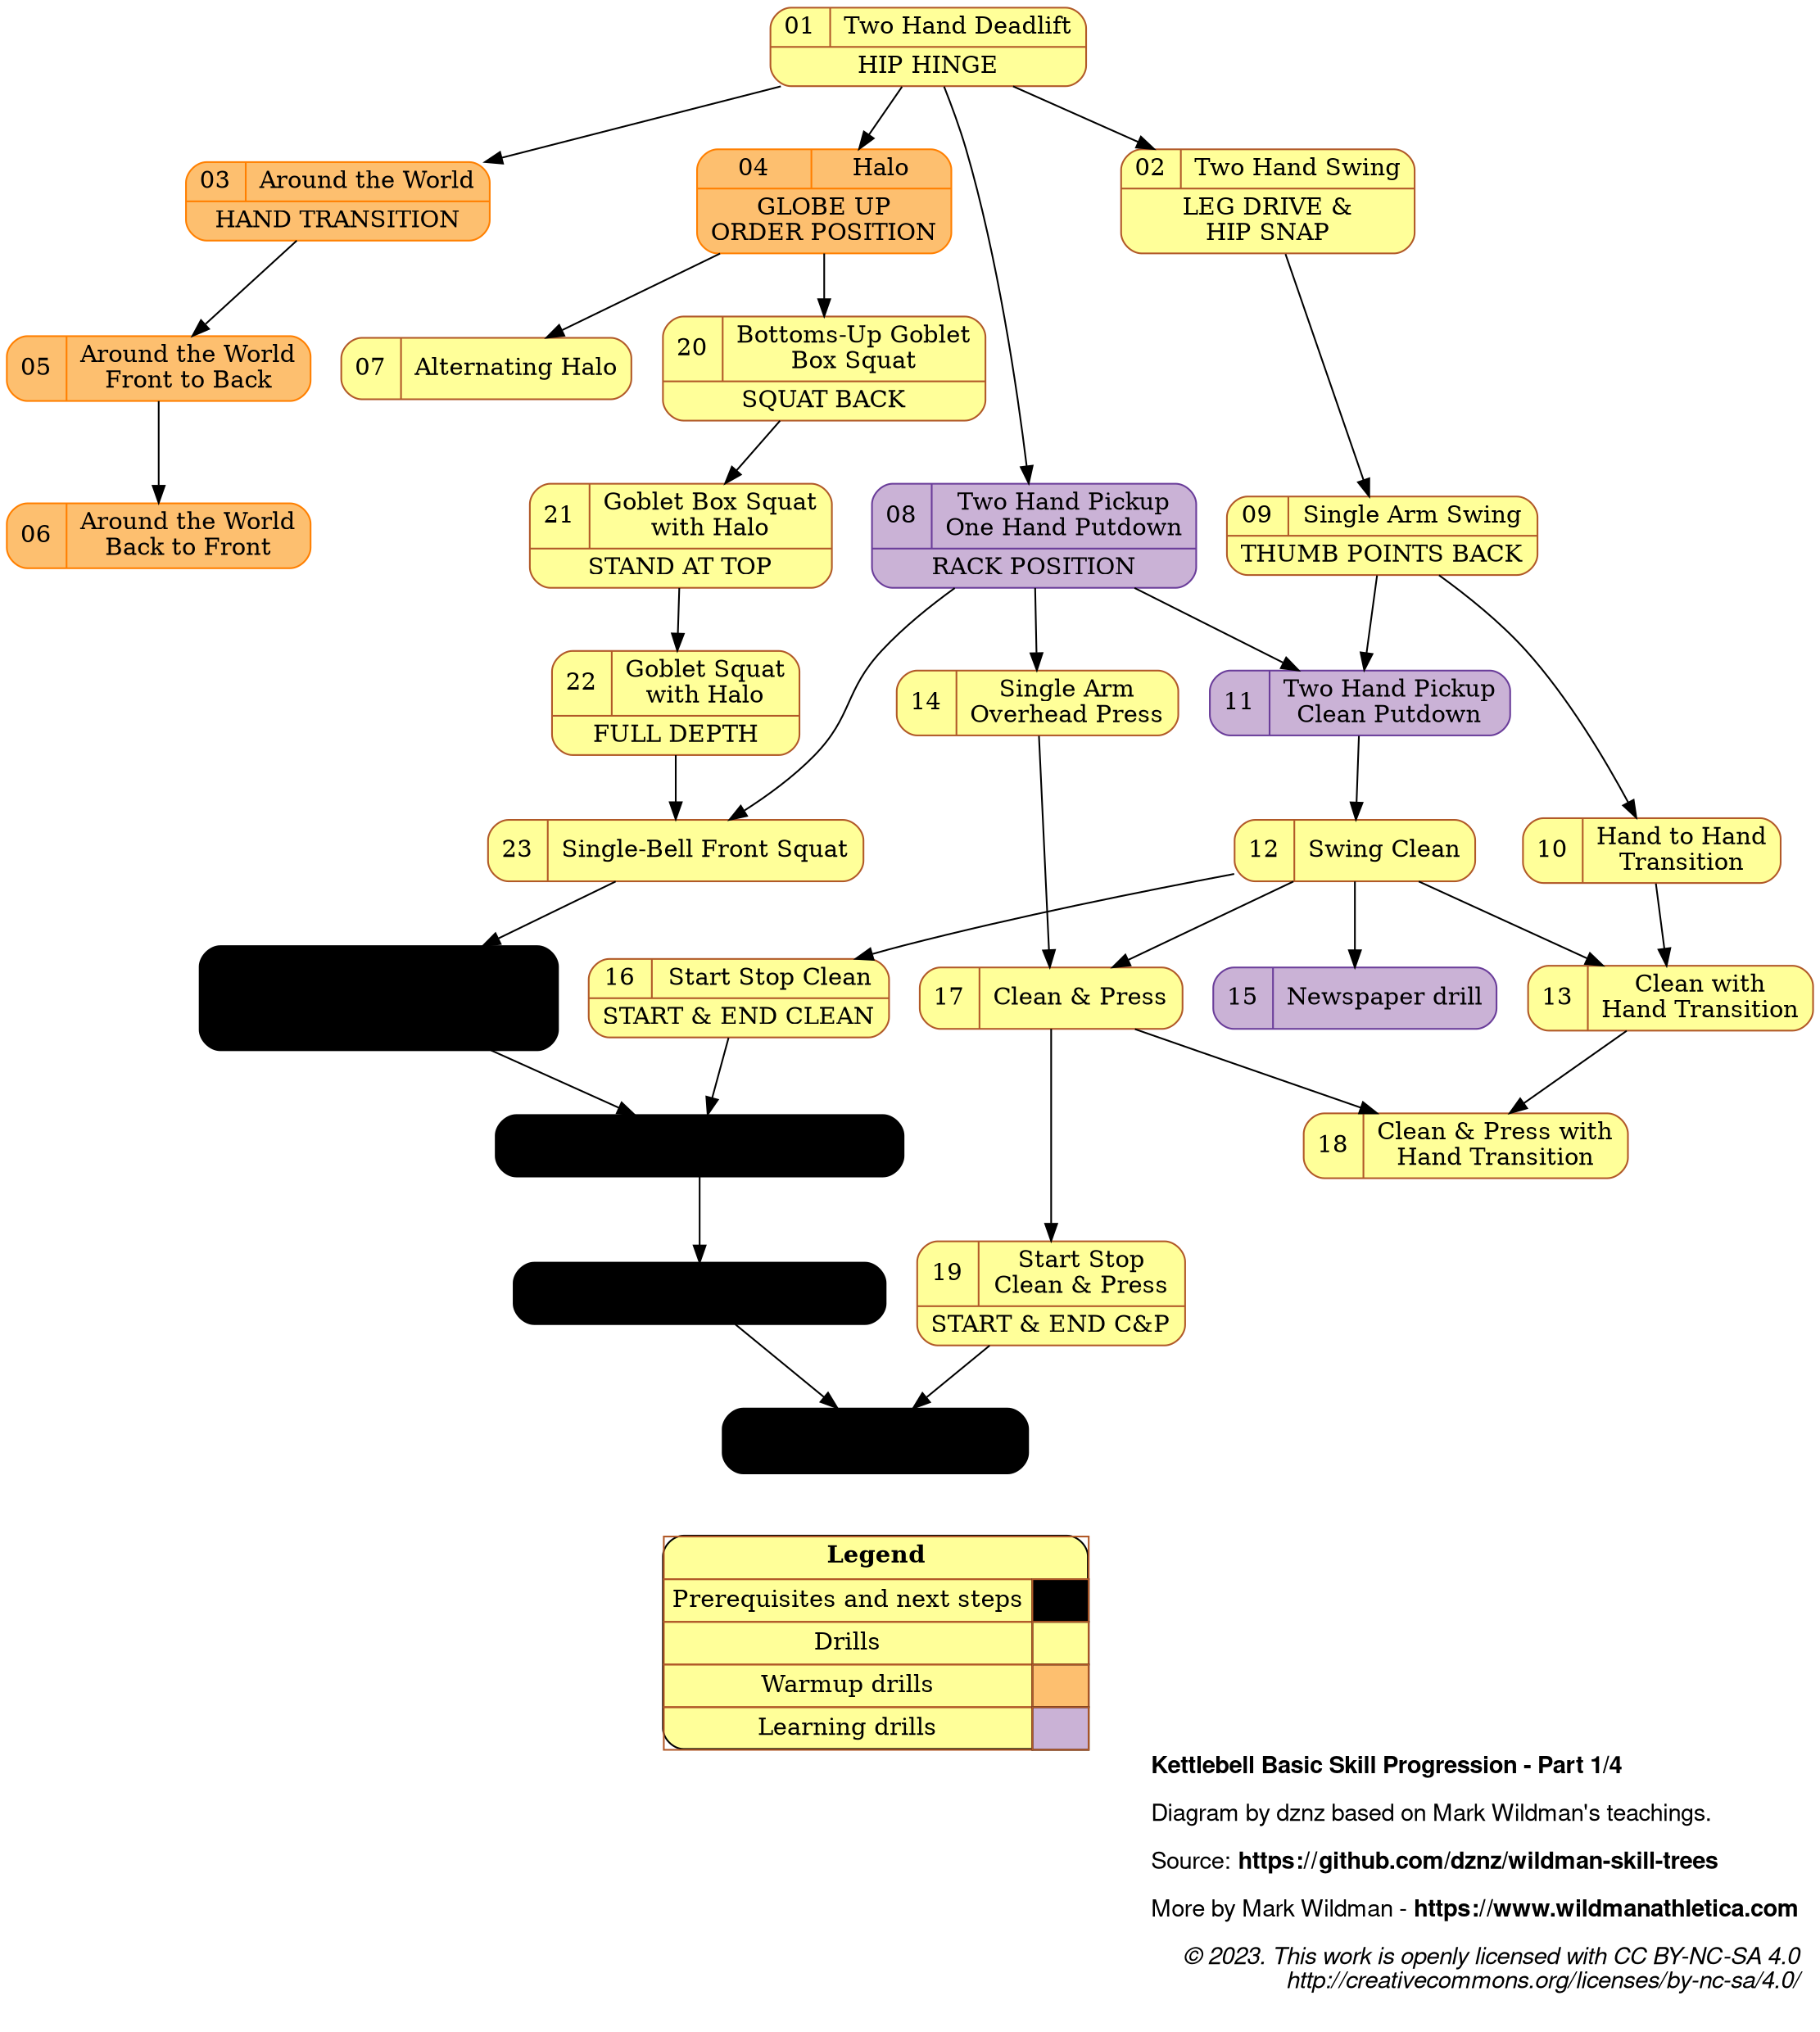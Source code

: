 digraph kb_progression {
  
  label=<
<B>Kettlebell Basic Skill Progression - Part 1/4</B><BR ALIGN="LEFT"/><BR ALIGN="LEFT"/>
Diagram by dznz based on Mark Wildman's teachings.<BR ALIGN="LEFT"/><BR ALIGN="LEFT"/>
Source: <B>https://github.com/dznz/wildman-skill-trees</B><BR ALIGN="LEFT"/><BR ALIGN="LEFT"/>
More by Mark Wildman - <B>https://www.wildmanathletica.com</B><BR ALIGN="LEFT"/><BR ALIGN="LEFT"/>
<I>
© 2023. This work is openly licensed with CC BY-NC-SA 4.0<BR ALIGN="RIGHT"/>
http://creativecommons.org/licenses/by-nc-sa/4.0/<BR ALIGN="RIGHT"/>
</I>
  >
  graph [labeljust=r]
  graph [fontname="Helvetica,Arial,sans-serif"]

  node [colorscheme="paired12"]
  node [shape=record]
  node [style="rounded,filled"]
  node [color=12, fillcolor=11]

  subgraph warmup {
    node [color=8, fillcolor=7]
    mov_03_atw; mov_04_halo, mov_05_atwf2b, mov_06_atwb2f
  }

  subgraph aux {
    node [color=10, fillcolor=9]
    mov_08_2hu1hd; mov_11_2hucleandown; mov_15_news;
  }

  subgraph post {
    node [color=lightslategrey, fillcolor=ghostwhite]
    mov_24_racklunge
    mov_25_clean2sblunge
    mov_26_halfkneelclean
    mov_29_halfkneelcap
  }
  
  mov_01_deadlift [label="{{01|Two Hand Deadlift}|HIP HINGE}"                     URL="https://www.youtube.com/watch?v=x0XkmM34BPI&list=PLk4oYPJ7TXKhX8YqA2AVrfgs_pEF6p7KA&index=1"];
  mov_02_swing    [label="{{02|Two Hand Swing}|LEG DRIVE &\nHIP SNAP}"            URL="https://www.youtube.com/watch?v=m-S9H2XVvYg&list=PLk4oYPJ7TXKhX8YqA2AVrfgs_pEF6p7KA&index=2"]
  mov_03_atw      [label="{{03|Around the World}|HAND TRANSITION}"                URL="https://www.youtube.com/watch?v=XaegZzSbtr0&list=PLk4oYPJ7TXKhX8YqA2AVrfgs_pEF6p7KA&index=3"]
  mov_04_halo     [label="{{04|Halo}|GLOBE UP\nORDER POSITION}"                   URL="https://www.youtube.com/watch?v=25xdtjbFPtw&list=PLk4oYPJ7TXKhX8YqA2AVrfgs_pEF6p7KA&index=4"]
  mov_05_atwf2b   [label="{{05|Around the World\nFront to Back}}"                 URL="https://www.youtube.com/watch?v=TwlQQXAQpaQ&list=PLk4oYPJ7TXKhX8YqA2AVrfgs_pEF6p7KA&index=5"]
  mov_06_atwb2f   [label="{{06|Around the World\nBack to Front}}"                 URL="https://www.youtube.com/watch?v=GrRO00YOIWM&list=PLk4oYPJ7TXKhX8YqA2AVrfgs_pEF6p7KA&index=6"]
  mov_07_althalo  [label="{{07|Alternating Halo}}"                                URL="https://www.youtube.com/watch?v=SMpquy5zSL4&list=PLk4oYPJ7TXKhX8YqA2AVrfgs_pEF6p7KA&index=7"]
  mov_08_2hu1hd   [label="{{08|Two Hand Pickup\nOne Hand Putdown}|RACK POSITION}" URL="https://www.youtube.com/watch?v=eMkDP9VmMc0&list=PLk4oYPJ7TXKhX8YqA2AVrfgs_pEF6p7KA&index=8"]
  mov_09_saswing  [label="{{09|Single Arm Swing}|THUMB POINTS BACK}"              URL="https://www.youtube.com/watch?v=ejPpyLKZ1L4&list=PLk4oYPJ7TXKhX8YqA2AVrfgs_pEF6p7KA&index=9"]
  mov_10_h2h      [label="{{10|Hand to Hand\nTransition}}"                        URL="https://www.youtube.com/watch?v=0Uk0Rdm3QFs&list=PLk4oYPJ7TXKhX8YqA2AVrfgs_pEF6p7KA&index=10"]

  mov_11_2hucleandown   [label="{{11|Two Hand Pickup\nClean Putdown}}"            URL="https://www.youtube.com/watch?v=cQC2y-ByaAw&list=PLk4oYPJ7TXKhX8YqA2AVrfgs_pEF6p7KA&index=11"]
  mov_12_clean          [label="{{12|Swing Clean}}"                               URL="https://www.youtube.com/watch?v=_nIsSXWs5iU&list=PLk4oYPJ7TXKhX8YqA2AVrfgs_pEF6p7KA&index=12"]
  mov_13_cleanh2h       [label="{{13|Clean with\nHand Transition}}"               URL="https://www.youtube.com/watch?v=6TVqHl2gtuM&list=PLk4oYPJ7TXKhX8YqA2AVrfgs_pEF6p7KA&index=13"]
  mov_14_press          [label="{{14|Single Arm\nOverhead Press}}"                URL="https://www.youtube.com/watch?v=XHkI03S6Pls&list=PLk4oYPJ7TXKhX8YqA2AVrfgs_pEF6p7KA&index=14"]
  mov_15_news           [label="{{15|Newspaper drill}}"                           URL="https://www.youtube.com/watch?v=htByOXjHLXE&list=PLk4oYPJ7TXKhX8YqA2AVrfgs_pEF6p7KA&index=15"]
  mov_16_startstopclean [label="{{16|Start Stop Clean}|START & END CLEAN}"        URL="https://www.youtube.com/watch?v=XbK3jxI0WNQ&list=PLk4oYPJ7TXKhX8YqA2AVrfgs_pEF6p7KA&index=16"]
  mov_17_cap            [label="{{17|Clean & Press}}"                             URL="https://www.youtube.com/watch?v=SSxB3m5qRas&list=PLk4oYPJ7TXKhX8YqA2AVrfgs_pEF6p7KA&index=17"]
  mov_18_caph2h         [label="{{18|Clean & Press with\nHand Transition}}"       URL="https://www.youtube.com/watch?v=5Q4vMOYvAGg&list=PLk4oYPJ7TXKhX8YqA2AVrfgs_pEF6p7KA&index=18"]
  mov_19_startstopcap   [label="{{19|Start Stop\nClean & Press}|START & END C&P}" URL="https://www.youtube.com/watch?v=dSj3kqbuois&list=PLk4oYPJ7TXKhX8YqA2AVrfgs_pEF6p7KA&index=19"]
  mov_20_gobboxsquat    [label="{{20|Bottoms-Up Goblet\nBox Squat}|SQUAT BACK}"   URL="https://www.youtube.com/watch?v=k5Bc7pkEmrU&list=PLk4oYPJ7TXKhX8YqA2AVrfgs_pEF6p7KA&index=20"]

  mov_21_boxsquathalo [label="{{21|Goblet Box Squat\nwith Halo}|STAND AT TOP}" URL="https://www.youtube.com/watch?v=Aik5-BStbnc&list=PLk4oYPJ7TXKhX8YqA2AVrfgs_pEF6p7KA&index=21"]
  mov_22_gobsquathalo [label="{{22|Goblet Squat\nwith Halo}|FULL DEPTH}"       URL="https://www.youtube.com/watch?v=cnZ8Mx8NQPE&list=PLk4oYPJ7TXKhX8YqA2AVrfgs_pEF6p7KA&index=22"]
  mov_23_racksquat    [label="{{23|Single-Bell Front Squat}}"                  URL="https://www.youtube.com/watch?v=KTDVl0Lkdc4&list=PLk4oYPJ7TXKhX8YqA2AVrfgs_pEF6p7KA&index=23"]

  // Next skills
  mov_24_racklunge      [label="{{KB-24|Rack Opposite Leg\nStep-Back Lunge}|VERTICAL SPINE}" URL="https://www.youtube.com/watch?v=KTDVl0Lkdc4&list=PLk4oYPJ7TXKhX8YqA2AVrfgs_pEF6p7KA&index=24"]
  mov_25_clean2sblunge  [label="{{KB-25|Clean Step-Back Clean}}"                             URL="https://www.youtube.com/watch?v=KTDVl0Lkdc4&list=PLk4oYPJ7TXKhX8YqA2AVrfgs_pEF6p7KA&index=25"]
  mov_26_halfkneelclean [label="{{KB-26|Half-Kneeling Clean}}"                               URL="https://www.youtube.com/watch?v=KTDVl0Lkdc4&list=PLk4oYPJ7TXKhX8YqA2AVrfgs_pEF6p7KA&index=26"]
  mov_29_halfkneelcap   [label="{{KB-29|Half-Kneeling\nClean & Press}}"                      URL="https://www.youtube.com/watch?v=KTDVl0Lkdc4&list=PLk4oYPJ7TXKhX8YqA2AVrfgs_pEF6p7KA&index=29"]

  mov_01_deadlift -> mov_02_swing;
  mov_01_deadlift -> mov_03_atw;
  mov_01_deadlift -> mov_04_halo;
  mov_03_atw -> mov_05_atwf2b;
  mov_05_atwf2b -> mov_06_atwb2f;
  mov_04_halo -> mov_07_althalo;
  mov_01_deadlift -> mov_08_2hu1hd;
  mov_02_swing -> mov_09_saswing;
  mov_09_saswing -> mov_10_h2h;
  mov_08_2hu1hd -> mov_11_2hucleandown;
  mov_09_saswing -> mov_11_2hucleandown;
  mov_11_2hucleandown -> mov_12_clean;
  mov_12_clean -> mov_13_cleanh2h;
  mov_10_h2h -> mov_13_cleanh2h;
  mov_08_2hu1hd -> mov_14_press;
  mov_12_clean -> mov_15_news;
  mov_12_clean -> mov_16_startstopclean;
  mov_12_clean -> mov_17_cap;
  mov_14_press -> mov_17_cap;
  mov_17_cap -> mov_18_caph2h;
  mov_13_cleanh2h -> mov_18_caph2h;
  mov_17_cap -> mov_19_startstopcap;
  mov_04_halo -> mov_20_gobboxsquat;
  mov_20_gobboxsquat -> mov_21_boxsquathalo;
  mov_21_boxsquathalo -> mov_22_gobsquathalo;
  mov_22_gobsquathalo -> mov_23_racksquat;
  mov_08_2hu1hd -> mov_23_racksquat;
  mov_23_racksquat -> mov_24_racklunge;
  mov_24_racklunge -> mov_25_clean2sblunge;
  mov_16_startstopclean -> mov_25_clean2sblunge;
  mov_25_clean2sblunge -> mov_26_halfkneelclean;
  mov_19_startstopcap -> mov_29_halfkneelcap;
  mov_26_halfkneelclean -> mov_29_halfkneelcap;

  { rank = sink;
    Legend [shape=none, margin=0, label=<
    <TABLE BORDER="0" CELLBORDER="1" CELLSPACING="0" CELLPADDING="4">
     <TR>
      <TD COLSPAN="2"><B>Legend</B></TD>
     </TR>
     <TR>
      <TD>Prerequisites and next steps</TD>
      <TD BGCOLOR="ghostwhite">&nbsp;&nbsp;&nbsp;&nbsp;&nbsp;</TD>
     </TR>
     <TR>
      <TD>Drills</TD>
      <TD BGCOLOR="11"></TD>
     </TR>
     <TR>
      <TD>Warmup drills</TD>
      <TD BGCOLOR="7"></TD>
     </TR>
     <TR>
      <TD>Learning drills</TD>
      <TD BGCOLOR="9"></TD>
     </TR>
    </TABLE>
   >];
  }
}
